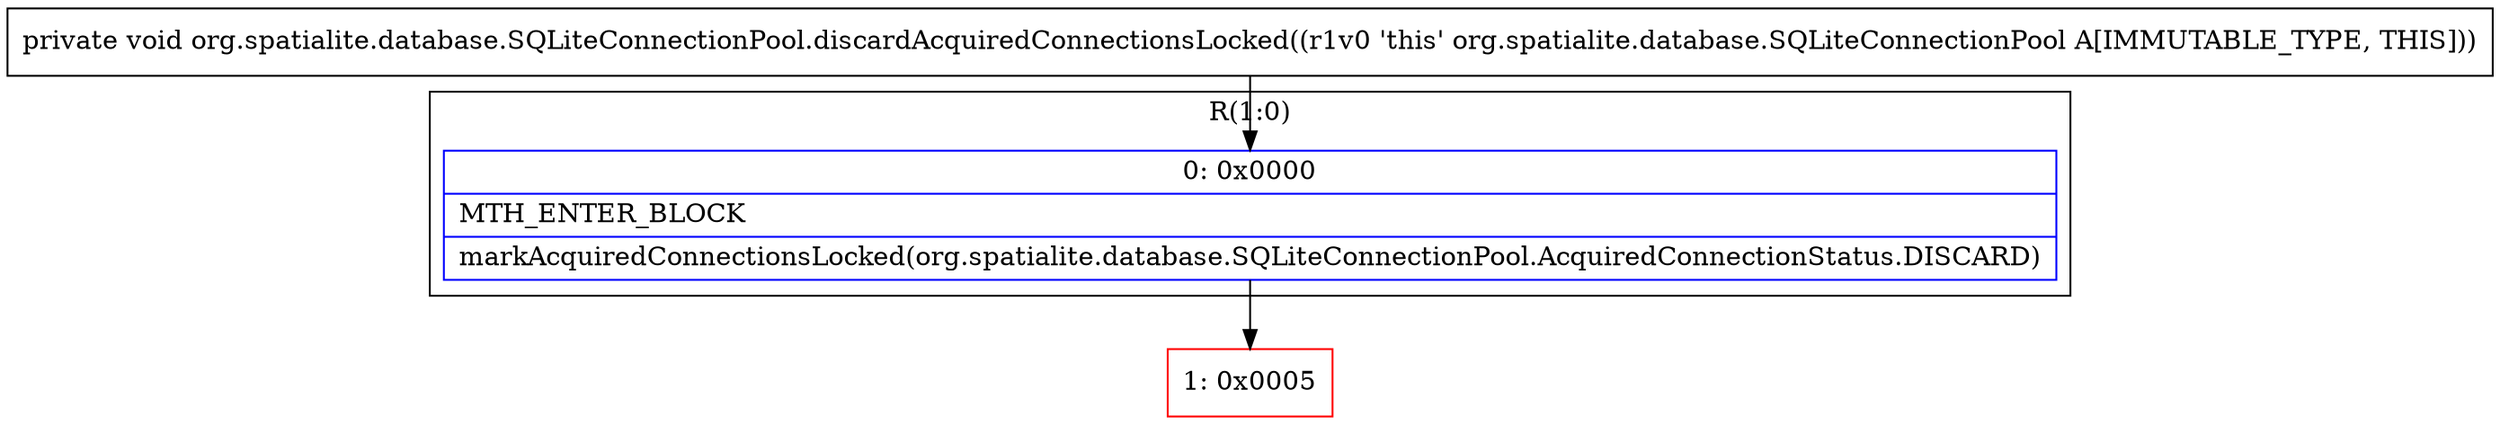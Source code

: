 digraph "CFG fororg.spatialite.database.SQLiteConnectionPool.discardAcquiredConnectionsLocked()V" {
subgraph cluster_Region_1073155141 {
label = "R(1:0)";
node [shape=record,color=blue];
Node_0 [shape=record,label="{0\:\ 0x0000|MTH_ENTER_BLOCK\l|markAcquiredConnectionsLocked(org.spatialite.database.SQLiteConnectionPool.AcquiredConnectionStatus.DISCARD)\l}"];
}
Node_1 [shape=record,color=red,label="{1\:\ 0x0005}"];
MethodNode[shape=record,label="{private void org.spatialite.database.SQLiteConnectionPool.discardAcquiredConnectionsLocked((r1v0 'this' org.spatialite.database.SQLiteConnectionPool A[IMMUTABLE_TYPE, THIS])) }"];
MethodNode -> Node_0;
Node_0 -> Node_1;
}

